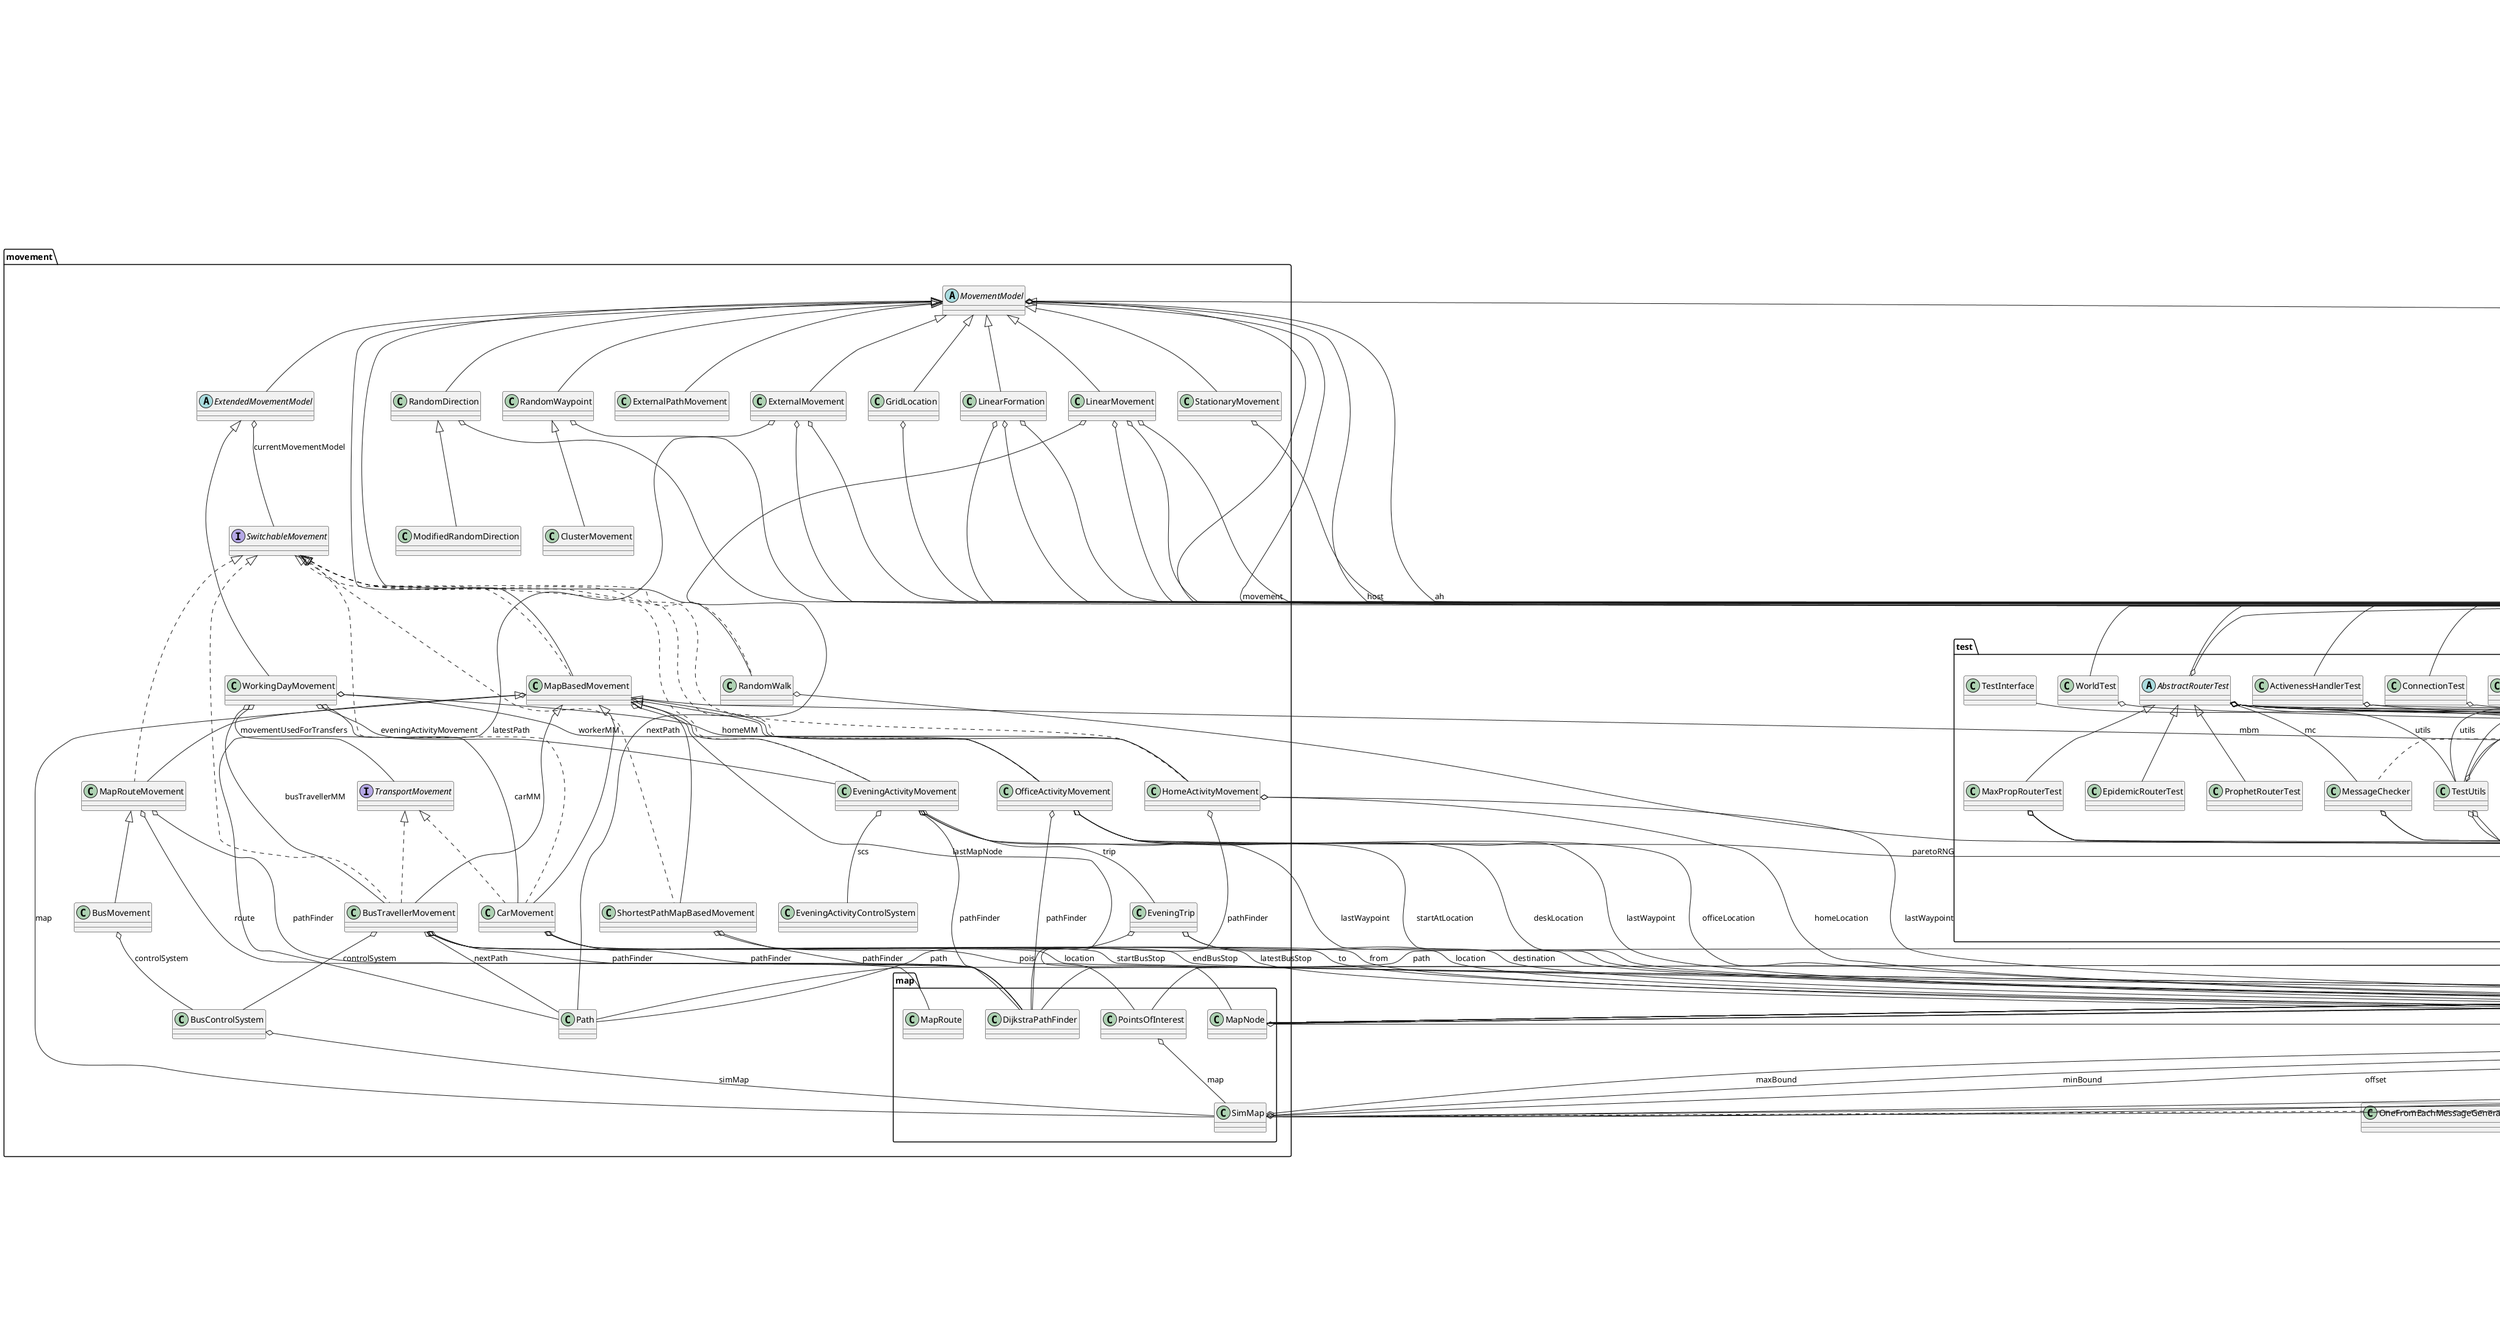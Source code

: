 @startuml

title __THE-ONE-MASTER's Class Diagram__\n

  namespace applications {
    class applications.PingApplication {
    }
  }
  

  namespace core {
    abstract class core.Application {
    }
  }
  

  namespace core {
    interface core.ApplicationListener {
    }
  }
  

  namespace core {
    class core.ArithmeticCondition {
    }
  }
  

  namespace core {
    class core.CBRConnection {
    }
  }
  

  namespace core {
    abstract class core.Connection {
    }
  }
  

  namespace core {
    interface core.ConnectionListener {
    }
  }
  

  namespace core {
    class core.Constants {
    }
  }
  

  namespace core {
    class core.Coord {
    }
  }
  

  namespace core {
    class core.DTN2Manager {
    }
  }
  

  namespace core {
    class core.DTNHost {
    }
  }
  

  namespace core {
    class core.DTNSim {
    }
  }
  

  namespace core {
    class core.Debug {
    }
  }
  

  namespace core {
    class core.Message {
    }
  }
  

  namespace core {
    interface core.MessageListener {
    }
  }
  

  namespace core {
    class core.ModuleCommunicationBus {
    }
  }
  

  namespace core {
    interface core.ModuleCommunicationListener {
    }
  }
  

  namespace core {
    interface core.MovementListener {
    }
  }
  

  namespace core {
    abstract class core.NetworkInterface {
    }
  }
  

  namespace core {
    class core.Settings {
    }
  }
  

  namespace core {
    class core.SettingsError {
    }
  }
  

  namespace core {
    class core.SimClock {
    }
  }
  

  namespace core {
    class core.SimError {
    }
  }
  

  namespace core {
    class core.SimScenario {
    }
  }
  

  namespace core {
    interface core.UpdateListener {
    }
  }
  

  namespace core {
    class core.VBRConnection {
    }
  }
  

  namespace core {
    class core.World {
    }
  }
  

  namespace gui {
    class gui.DTNSimGUI {
    }
  }
  

  namespace gui {
    class gui.EventLogControl {
    }
  }
  

  namespace gui {
    class gui.EventLogControlPanel {
    }
  }
  

  namespace gui {
    class gui.EventLogPanel {
    }
  }
  

  namespace gui {
    class gui.GUIControls {
    }
  }
  

  namespace gui {
    class gui.InfoPanel {
    }
  }
  

  namespace gui {
    class gui.MainWindow {
    }
  }
  

  namespace gui {
    class gui.NodeChooser {
    }
  }
  

  namespace gui {
    class gui.RoutingInfoWindow {
    }
  }
  

  namespace gui {
    class gui.SimMenuBar {
    }
  }
  

  namespace gui {
    namespace nodefilter {
      interface gui.nodefilter.NodeFilter {
      }
    }
  }
  

  namespace gui {
    namespace nodefilter {
      class gui.nodefilter.NodeMessageFilter {
      }
    }
  }
  

  namespace gui {
    namespace playfield {
      class gui.playfield.MapGraphic {
      }
    }
  }
  

  namespace gui {
    namespace playfield {
      class gui.playfield.MessageGraphic {
      }
    }
  }
  

  namespace gui {
    namespace playfield {
      class gui.playfield.NodeGraphic {
      }
    }
  }
  

  namespace gui {
    namespace playfield {
      class gui.playfield.PathGraphic {
      }
    }
  }
  

  namespace gui {
    namespace playfield {
      class gui.playfield.PlayField {
      }
    }
  }
  

  namespace gui {
    namespace playfield {
      abstract class gui.playfield.PlayFieldGraphic {
      }
    }
  }
  

  namespace gui {
    namespace playfield {
      class gui.playfield.ScaleReferenceGraphic {
      }
    }
  }
  

  namespace input {
    class input.BinaryEventsReader {
    }
  }
  

  namespace input {
    class input.ConnectionEvent {
    }
  }
  

  namespace input {
    class input.DTN2Events {
    }
  }
  

  namespace input {
    interface input.EventQueue {
    }
  }
  

  namespace input {
    class input.EventQueueHandler {
    }
  }
  

  namespace input {
    class input.ExternalEvent {
    }
  }
  

  namespace input {
    class input.ExternalEventsQueue {
    }
  }
  

  namespace input {
    interface input.ExternalEventsReader {
    }
  }
  

  namespace input {
    class input.ExternalMovementReader {
    }
  }
  

  namespace input {
    class input.ExternalPathMovementReader {
    }
  }
  

  namespace input {
    class input.MessageBurstGenerator {
    }
  }
  

  namespace input {
    class input.MessageCreateEvent {
    }
  }
  

  namespace input {
    class input.MessageDeleteEvent {
    }
  }
  

  namespace input {
    abstract class input.MessageEvent {
    }
  }
  

  namespace input {
    class input.MessageEventGenerator {
    }
  }
  

  namespace input {
    class input.MessageRelayEvent {
    }
  }
  

  namespace input {
    class input.OneFromEachMessageGenerator {
    }
  }
  

  namespace input {
    class input.OneToEachMessageGenerator {
    }
  }
  

  namespace input {
    class input.ScheduledUpdatesQueue {
    }
  }
  

  namespace input {
    class input.StandardEventsReader {
    }
  }
  

  namespace input {
    class input.WKTMapReader {
    }
  }
  

  namespace input {
    class input.WKTReader {
    }
  }
  

  namespace interfaces {
    class interfaces.ConnectivityGrid {
    }
  }
  

  namespace interfaces {
    abstract class interfaces.ConnectivityOptimizer {
    }
  }
  

  namespace interfaces {
    class interfaces.DistanceCapacityInterface {
    }
  }
  

  namespace interfaces {
    class interfaces.InterferenceLimitedInterface {
    }
  }
  

  namespace interfaces {
    class interfaces.SimpleBroadcastInterface {
    }
  }
  

  namespace movement {
    class movement.BusControlSystem {
    }
  }
  

  namespace movement {
    class movement.BusMovement {
    }
  }
  

  namespace movement {
    class movement.BusTravellerMovement {
    }
  }
  

  namespace movement {
    class movement.CarMovement {
    }
  }
  

  namespace movement {
    class movement.ClusterMovement {
    }
  }
  

  namespace movement {
    class movement.EveningActivityControlSystem {
    }
  }
  

  namespace movement {
    class movement.EveningActivityMovement {
    }
  }
  

  namespace movement {
    class movement.EveningTrip {
    }
  }
  

  namespace movement {
    abstract class movement.ExtendedMovementModel {
    }
  }
  

  namespace movement {
    class movement.ExternalMovement {
    }
  }
  

  namespace movement {
    class movement.ExternalPathMovement {
    }
  }
  

  namespace movement {
    class movement.GridLocation {
    }
  }
  

  namespace movement {
    class movement.HomeActivityMovement {
    }
  }
  

  namespace movement {
    class movement.LinearFormation {
    }
  }
  

  namespace movement {
    class movement.LinearMovement {
    }
  }
  

  namespace movement {
    class movement.MapBasedMovement {
    }
  }
  

  namespace movement {
    class movement.MapRouteMovement {
    }
  }
  

  namespace movement {
    class movement.ModifiedRandomDirection {
    }
  }
  

  namespace movement {
    abstract class movement.MovementModel {
    }
  }
  

  namespace movement {
    class movement.OfficeActivityMovement {
    }
  }
  

  namespace movement {
    class movement.Path {
    }
  }
  

  namespace movement {
    class movement.RandomDirection {
    }
  }
  

  namespace movement {
    class movement.RandomWalk {
    }
  }
  

  namespace movement {
    class movement.RandomWaypoint {
    }
  }
  

  namespace movement {
    class movement.ShortestPathMapBasedMovement {
    }
  }
  

  namespace movement {
    class movement.StationaryMovement {
    }
  }
  

  namespace movement {
    interface movement.SwitchableMovement {
    }
  }
  

  namespace movement {
    interface movement.TransportMovement {
    }
  }
  

  namespace movement {
    class movement.WorkingDayMovement {
    }
  }
  

  namespace movement {
    namespace map {
      class movement.map.DijkstraPathFinder {
      }
    }
  }
  

  namespace movement {
    namespace map {
      class movement.map.MapNode {
      }
    }
  }
  

  namespace movement {
    namespace map {
      class movement.map.MapRoute {
      }
    }
  }
  

  namespace movement {
    namespace map {
      class movement.map.PointsOfInterest {
      }
    }
  }
  

  namespace movement {
    namespace map {
      class movement.map.SimMap {
      }
    }
  }
  

  namespace report {
    class report.AdjacencyGraphvizReport {
    }
  }
  

  namespace report {
    class report.BufferOccupancyReport {
    }
  }
  

  namespace report {
    class report.ConnectivityDtnsim2Report {
    }
  }
  

  namespace report {
    class report.ConnectivityONEReport {
    }
  }
  

  namespace report {
    class report.ConnectivityReportConnector {
    }
  }
  

  namespace report {
    class report.ContactTimesReport {
    }
  }
  

  namespace report {
    class report.ContactsDuringAnICTReport {
    }
  }
  

  namespace report {
    class report.ContactsPerHourReport {
    }
  }
  

  namespace report {
    class report.CreatedMessagesReport {
    }
  }
  

  namespace report {
    class report.DTN2Reporter {
    }
  }
  

  namespace report {
    class report.DeliveredMessagesReport {
    }
  }
  

  namespace report {
    class report.DistanceDelayReport {
    }
  }
  

  namespace report {
    class report.EncountersVSUniqueEncountersReport {
    }
  }
  

  namespace report {
    class report.EnergyLevelReport {
    }
  }
  

  namespace report {
    class report.EventLogReport {
    }
  }
  

  namespace report {
    class report.InterContactTimesReport {
    }
  }
  

  namespace report {
    class report.JumpSizeDistributionReport {
    }
  }
  

  namespace report {
    class report.LocationSnapshotReport {
    }
  }
  

  namespace report {
    class report.MessageAvailabilityReport {
    }
  }
  

  namespace report {
    class report.MessageCopyCountReport {
    }
  }
  

  namespace report {
    class report.MessageDelayReport {
    }
  }
  

  namespace report {
    class report.MessageDeliveryReport {
    }
  }
  

  namespace report {
    class report.MessageGraphvizReport {
    }
  }
  

  namespace report {
    class report.MessageLocationReport {
    }
  }
  

  namespace report {
    class report.MessageReport {
    }
  }
  

  namespace report {
    class report.MessageStatsReport {
    }
  }
  

  namespace report {
    class report.MovementListenerTestReport {
    }
  }
  

  namespace report {
    class report.MovementNs2Report {
    }
  }
  

  namespace report {
    class report.NodeDensityReport {
    }
  }
  

  namespace report {
    class report.PingAppReporter {
    }
  }
  

  namespace report {
    class report.RadiusOfGyrationReport {
    }
  }
  

  namespace report {
    abstract class report.Report {
    }
  }
  

  namespace report {
    abstract class report.SamplingReport {
    }
  }
  

  namespace report {
    abstract class report.SnapshotReport {
    }
  }
  

  namespace report {
    class report.TotalContactTimeReport {
    }
  }
  

  namespace report {
    class report.TotalEncountersReport {
    }
  }
  

  namespace report {
    class report.UniqueEncountersReport {
    }
  }
  

  namespace routing {
    abstract class routing.ActiveRouter {
    }
  }
  

  namespace routing {
    class routing.DirectDeliveryRouter {
    }
  }
  

  namespace routing {
    class routing.EpidemicOracleRouter {
    }
  }
  

  namespace routing {
    class routing.EpidemicRouter {
    }
  }
  

  namespace routing {
    class routing.FirstContactRouter {
    }
  }
  

  namespace routing {
    class routing.LifeRouter {
    }
  }
  

  namespace routing {
    class routing.MaxPropRouter {
    }
  }
  

  namespace routing {
    class routing.MaxPropRouterWithEstimation {
    }
  }
  

  namespace routing {
    abstract class routing.MessageRouter {
    }
  }
  

  namespace routing {
    class routing.PassiveRouter {
    }
  }
  

  namespace routing {
    class routing.ProphetRouter {
    }
  }
  

  namespace routing {
    class routing.ProphetRouterWithEstimation {
    }
  }
  

  namespace routing {
    class routing.ProphetV2Router {
    }
  }
  

  namespace routing {
    class routing.SprayAndWaitRouter {
    }
  }
  

  namespace routing {
    class routing.WaveRouter {
    }
  }
  

  namespace routing {
    namespace maxprop {
      class routing.maxprop.MaxPropDijkstra {
      }
    }
  }
  

  namespace routing {
    namespace maxprop {
      class routing.maxprop.MeetingProbabilitySet {
      }
    }
  }
  

  namespace routing {
    namespace schedule {
      class routing.schedule.ScheduleDijkstra {
      }
    }
  }
  

  namespace routing {
    namespace schedule {
      class routing.schedule.ScheduleEntry {
      }
    }
  }
  

  namespace routing {
    namespace schedule {
      class routing.schedule.ScheduleOracle {
      }
    }
  }
  

  namespace routing {
    namespace util {
      class routing.util.EnergyModel {
      }
    }
  }
  

  namespace routing {
    namespace util {
      class routing.util.MessageTransferAcceptPolicy {
      }
    }
  }
  

  namespace routing {
    namespace util {
      class routing.util.RoutingInfo {
      }
    }
  }
  

  namespace test {
    abstract class test.AbstractRouterTest {
    }
  }
  

  namespace test {
    class test.ActivenessHandlerTest {
    }
  }
  

  namespace test {
    class test.AdjacencyGraphvizReportTest {
    }
  }
  

  namespace test {
    class test.AllTests {
    }
  }
  

  namespace test {
    class test.ConnectionTest {
    }
  }
  

  namespace test {
    class test.ContactTimesReportTest {
    }
  }
  

  namespace test {
    class test.CoordTest {
    }
  }
  

  namespace test {
    class test.DTNHostTest {
    }
  }
  

  namespace test {
    class test.DijkstraPathFinderTest {
    }
  }
  

  namespace test {
    class test.DistanceDelayReportTest {
    }
  }
  

  namespace test {
    class test.EpidemicRouterTest {
    }
  }
  

  namespace test {
    class test.ExternalEventsQueueTest {
    }
  }
  

  namespace test {
    class test.ExternalMovementReaderTest {
    }
  }
  

  namespace test {
    class test.ExternalMovementTest {
    }
  }
  

  namespace test {
    class test.MapBasedMovementTest {
    }
  }
  

  namespace test {
    class test.MapNodeTest {
    }
  }
  

  namespace test {
    class test.MaxPropDijkstraTest {
    }
  }
  

  namespace test {
    class test.MaxPropRouterTest {
    }
  }
  

  namespace test {
    class test.MessageChecker {
    }
  }
  

  namespace test {
    class test.MessageGraphvizReportTest {
    }
  }
  

  namespace test {
    class test.MessageTest {
    }
  }
  

  namespace test {
    class test.ModuleCommunicationBusTest {
    }
  }
  

  namespace test {
    class test.MovementListenerTest {
    }
  }
  

  namespace test {
    class test.PointsOfInterestTest {
    }
  }
  

  namespace test {
    class test.ProphetRouterTest {
    }
  }
  

  namespace test {
    class test.ScheduleDijkstraTest {
    }
  }
  

  namespace test {
    class test.ScheduledUpdatesQueueTest {
    }
  }
  

  namespace test {
    class test.SettingsTest {
    }
  }
  

  namespace test {
    class test.StationaryMovement {
    }
  }
  

  namespace test {
    class test.TestDTNHost {
    }
  }
  

  namespace test {
    class test.TestInterface {
    }
  }
  

  namespace test {
    class test.TestSettings {
    }
  }
  

  namespace test {
    class test.TestUtils {
    }
  }
  

  namespace test {
    class test.TotalContactTimeReportTest {
    }
  }
  

  namespace test {
    class test.WKTPointReaderTest {
    }
  }
  

  namespace test {
    class test.WKTReaderTest {
    }
  }
  

  namespace test {
    class test.WorldTest {
    }
  }
  

  namespace ui {
    class ui.DTNSimTextUI {
    }
  }
  

  namespace ui {
    abstract class ui.DTNSimUI {
    }
  }
  

  namespace util {
    class util.ActivenessHandler {
    }
  }
  

  namespace util {
    class util.ParetoRNG {
    }
  }
  

  namespace util {
    class util.Range {
    }
  }
  

  namespace util {
    class util.Tuple {
    }
  }
  

  applications.PingApplication -up-|> core.Application
  core.CBRConnection -up-|> core.Connection
  core.Connection o-- core.NetworkInterface : fromInterface
  core.Connection o-- core.DTNHost : fromNode
  core.Connection o-- core.DTNHost : msgFromNode
  core.Connection o-- core.Message : msgOnFly
  core.Connection o-- core.NetworkInterface : toInterface
  core.Connection o-- core.DTNHost : toNode
  core.Coord .up.|> java.lang.Cloneable
  core.Coord .up.|> java.lang.Comparable
  core.DTNHost .up.|> java.lang.Comparable
  core.DTNHost o-- core.ModuleCommunicationBus : comBus
  core.DTNHost o-- core.Coord : destination
  core.DTNHost o-- core.Coord : location
  core.DTNHost o-- movement.MovementModel : movement
  core.DTNHost o-- movement.Path : path
  core.DTNHost o-- routing.MessageRouter : router
  core.Message .up.|> java.lang.Comparable
  core.Message o-- core.DTNHost : from
  core.Message o-- core.Message : requestMsg
  core.Message o-- core.DTNHost : to
  core.NetworkInterface .up.|> core.ModuleCommunicationListener
  core.NetworkInterface o-- core.DTNHost : host
  core.NetworkInterface o-- interfaces.ConnectivityOptimizer : optimizer
  core.NetworkInterface o-- util.ActivenessHandler : ah
  core.SettingsError -up-|> core.SimError
  core.SimScenario .up.|> java.io.Serializable
  core.SimScenario o-- input.EventQueueHandler : eqHandler
  core.SimScenario o-- movement.map.SimMap : simMap
  core.SimScenario o-- core.World : world
  core.VBRConnection -up-|> core.Connection
  core.World o-- input.EventQueue : nextEventQueue
  core.World o-- input.ScheduledUpdatesQueue : scheduledUpdates
  core.World o-- core.SimClock : simClock
  gui.DTNSimGUI -up-|> ui.DTNSimUI
  gui.DTNSimGUI o-- gui.EventLogPanel : eventLogPanel
  gui.DTNSimGUI o-- gui.playfield.PlayField : field
  gui.DTNSimGUI o-- gui.GUIControls : guiControls
  gui.DTNSimGUI o-- gui.InfoPanel : infoPanel
  gui.DTNSimGUI o-- gui.MainWindow : main
  gui.EventLogControlPanel .up.|> java.awt.event.ActionListener
  gui.EventLogControlPanel -up-|> javax.swing.JPanel
  gui.EventLogPanel .up.|> core.ConnectionListener
  gui.EventLogPanel .up.|> core.MessageListener
  gui.EventLogPanel .up.|> java.awt.event.ActionListener
  gui.EventLogPanel -up-|> javax.swing.JPanel
  gui.EventLogPanel o-- gui.EventLogControl : conDownCheck
  gui.EventLogPanel o-- gui.EventLogControl : conUpCheck
  gui.EventLogPanel o-- gui.EventLogControlPanel : controls
  gui.EventLogPanel o-- gui.DTNSimGUI : gui
  gui.EventLogPanel o-- gui.EventLogControl : msgAbortCheck
  gui.EventLogPanel o-- gui.EventLogControl : msgCreateCheck
  gui.EventLogPanel o-- gui.EventLogControl : msgDeliveredCheck
  gui.EventLogPanel o-- gui.EventLogControl : msgDropCheck
  gui.EventLogPanel o-- gui.EventLogControl : msgRelayCheck
  gui.EventLogPanel o-- gui.EventLogControl : msgRemoveCheck
  gui.EventLogPanel o-- gui.EventLogControl : msgTransferStartCheck
  gui.GUIControls .up.|> java.awt.event.ActionListener
  gui.GUIControls .up.|> javax.swing.event.ChangeListener
  gui.GUIControls -up-|> javax.swing.JPanel
  gui.GUIControls o-- gui.DTNSimGUI : gui
  gui.GUIControls o-- gui.playfield.PlayField : pf
  gui.InfoPanel .up.|> java.awt.event.ActionListener
  gui.InfoPanel -up-|> javax.swing.JPanel
  gui.InfoPanel o-- gui.DTNSimGUI : gui
  gui.InfoPanel o-- core.DTNHost : selectedHost
  gui.InfoPanel o-- core.Message : selectedMessage
  gui.MainWindow -up-|> javax.swing.JFrame
  gui.NodeChooser .up.|> java.awt.event.ActionListener
  gui.NodeChooser -up-|> javax.swing.JPanel
  gui.NodeChooser o-- gui.DTNSimGUI : gui
  gui.RoutingInfoWindow .up.|> java.awt.event.ActionListener
  gui.RoutingInfoWindow -up-|> javax.swing.JFrame
  gui.RoutingInfoWindow o-- core.DTNHost : host
  gui.SimMenuBar .up.|> java.awt.event.ActionListener
  gui.SimMenuBar -up-|> javax.swing.JMenuBar
  gui.SimMenuBar o-- gui.NodeChooser : chooser
  gui.SimMenuBar o-- gui.playfield.PlayField : field
  gui.nodefilter.NodeMessageFilter .up.|> gui.nodefilter.NodeFilter
  gui.playfield.MapGraphic -up-|> gui.playfield.PlayFieldGraphic
  gui.playfield.MapGraphic o-- movement.map.SimMap : simMap
  gui.playfield.MessageGraphic -up-|> gui.playfield.PlayFieldGraphic
  gui.playfield.MessageGraphic o-- core.DTNHost : from
  gui.playfield.MessageGraphic o-- core.DTNHost : to
  gui.playfield.NodeGraphic -up-|> gui.playfield.PlayFieldGraphic
  gui.playfield.NodeGraphic o-- core.DTNHost : node
  gui.playfield.PathGraphic -up-|> gui.playfield.PlayFieldGraphic
  gui.playfield.PlayField -up-|> javax.swing.JPanel
  gui.playfield.PlayField o-- gui.DTNSimGUI : gui
  gui.playfield.PlayField o-- gui.playfield.MapGraphic : mapGraphic
  gui.playfield.PlayField o-- gui.playfield.ScaleReferenceGraphic : refGraphic
  gui.playfield.PlayField o-- core.World : w
  gui.playfield.ScaleReferenceGraphic -up-|> gui.playfield.PlayFieldGraphic
  input.BinaryEventsReader .up.|> input.ExternalEventsReader
  input.ConnectionEvent -up-|> input.ExternalEvent
  input.DTN2Events .up.|> input.EventQueue
  input.ExternalEvent .up.|> java.io.Serializable
  input.ExternalEvent .up.|> java.lang.Comparable
  input.ExternalEventsQueue .up.|> input.EventQueue
  input.ExternalEventsQueue o-- input.ExternalEventsReader : reader
  input.MessageBurstGenerator -up-|> input.MessageEventGenerator
  input.MessageCreateEvent -up-|> input.MessageEvent
  input.MessageDeleteEvent -up-|> input.MessageEvent
  input.MessageEvent -up-|> input.ExternalEvent
  input.MessageEventGenerator .up.|> input.EventQueue
  input.MessageRelayEvent -up-|> input.MessageEvent
  input.OneFromEachMessageGenerator -up-|> input.MessageEventGenerator
  input.OneToEachMessageGenerator -up-|> input.MessageEventGenerator
  input.ScheduledUpdatesQueue .up.|> input.EventQueue
  input.ScheduledUpdatesQueue o-- input.ExternalEvent : nextEvent
  input.StandardEventsReader .up.|> input.ExternalEventsReader
  input.WKTMapReader -up-|> input.WKTReader
  interfaces.ConnectivityGrid -up-|> interfaces.ConnectivityOptimizer
  interfaces.DistanceCapacityInterface -up-|> core.NetworkInterface
  interfaces.InterferenceLimitedInterface -up-|> core.NetworkInterface
  interfaces.SimpleBroadcastInterface -up-|> core.NetworkInterface
  movement.BusControlSystem o-- movement.map.SimMap : simMap
  movement.BusMovement -up-|> movement.MapRouteMovement
  movement.BusMovement o-- movement.BusControlSystem : controlSystem
  movement.BusTravellerMovement .up.|> movement.SwitchableMovement
  movement.BusTravellerMovement .up.|> movement.TransportMovement
  movement.BusTravellerMovement -up-|> movement.MapBasedMovement
  movement.BusTravellerMovement o-- movement.BusTravellerMovement.ContinueBusTripDecider : cbtd
  movement.BusTravellerMovement o-- movement.BusControlSystem : controlSystem
  movement.BusTravellerMovement o-- core.Coord : endBusStop
  movement.BusTravellerMovement o-- core.Coord : latestBusStop
  movement.BusTravellerMovement o-- core.Coord : location
  movement.BusTravellerMovement o-- movement.Path : nextPath
  movement.BusTravellerMovement o-- movement.map.DijkstraPathFinder : pathFinder
  movement.BusTravellerMovement o-- core.Coord : startBusStop
  movement.CarMovement .up.|> movement.SwitchableMovement
  movement.CarMovement .up.|> movement.TransportMovement
  movement.CarMovement -up-|> movement.MapBasedMovement
  movement.CarMovement o-- core.Coord : from
  movement.CarMovement o-- movement.map.DijkstraPathFinder : pathFinder
  movement.CarMovement o-- core.Coord : to
  movement.ClusterMovement -up-|> movement.RandomWaypoint
  movement.EveningActivityMovement .up.|> movement.SwitchableMovement
  movement.EveningActivityMovement -up-|> movement.MapBasedMovement
  movement.EveningActivityMovement o-- core.Coord : lastWaypoint
  movement.EveningActivityMovement o-- movement.map.DijkstraPathFinder : pathFinder
  movement.EveningActivityMovement o-- movement.EveningActivityControlSystem : scs
  movement.EveningActivityMovement o-- core.Coord : startAtLocation
  movement.EveningActivityMovement o-- movement.EveningTrip : trip
  movement.EveningTrip o-- core.Coord : destination
  movement.EveningTrip o-- core.Coord : location
  movement.EveningTrip o-- movement.Path : path
  movement.ExtendedMovementModel -up-|> movement.MovementModel
  movement.ExtendedMovementModel o-- movement.SwitchableMovement : currentMovementModel
  movement.ExternalMovement -up-|> movement.MovementModel
  movement.ExternalMovement o-- core.Coord : intialLocation
  movement.ExternalMovement o-- core.Coord : latestLocation
  movement.ExternalMovement o-- movement.Path : latestPath
  movement.ExternalPathMovement -up-|> movement.MovementModel
  movement.GridLocation -up-|> movement.MovementModel
  movement.GridLocation o-- core.Coord : loc
  movement.HomeActivityMovement .up.|> movement.SwitchableMovement
  movement.HomeActivityMovement -up-|> movement.MapBasedMovement
  movement.HomeActivityMovement o-- core.Coord : homeLocation
  movement.HomeActivityMovement o-- core.Coord : lastWaypoint
  movement.HomeActivityMovement o-- movement.map.DijkstraPathFinder : pathFinder
  movement.LinearFormation -up-|> movement.MovementModel
  movement.LinearFormation o-- core.Coord : endLoc
  movement.LinearFormation o-- core.Coord : loc
  movement.LinearFormation o-- core.Coord : startLoc
  movement.LinearMovement -up-|> movement.MovementModel
  movement.LinearMovement o-- core.Coord : endLoc
  movement.LinearMovement o-- core.Coord : initLoc
  movement.LinearMovement o-- movement.Path : nextPath
  movement.LinearMovement o-- core.Coord : startLoc
  movement.MapBasedMovement .up.|> movement.SwitchableMovement
  movement.MapBasedMovement -up-|> movement.MovementModel
  movement.MapBasedMovement o-- movement.map.MapNode : lastMapNode
  movement.MapBasedMovement o-- movement.map.SimMap : map
  movement.MapRouteMovement .up.|> movement.SwitchableMovement
  movement.MapRouteMovement -up-|> movement.MapBasedMovement
  movement.MapRouteMovement o-- movement.map.DijkstraPathFinder : pathFinder
  movement.MapRouteMovement o-- movement.map.MapRoute : route
  movement.ModifiedRandomDirection -up-|> movement.RandomDirection
  movement.MovementModel o-- core.ModuleCommunicationBus : comBus
  movement.MovementModel o-- core.DTNHost : host
  movement.MovementModel o-- util.ActivenessHandler : ah
  movement.OfficeActivityMovement .up.|> movement.SwitchableMovement
  movement.OfficeActivityMovement -up-|> movement.MapBasedMovement
  movement.OfficeActivityMovement o-- core.Coord : deskLocation
  movement.OfficeActivityMovement o-- core.Coord : lastWaypoint
  movement.OfficeActivityMovement o-- core.Coord : officeLocation
  movement.OfficeActivityMovement o-- util.ParetoRNG : paretoRNG
  movement.OfficeActivityMovement o-- movement.map.DijkstraPathFinder : pathFinder
  movement.RandomDirection -up-|> movement.MovementModel
  movement.RandomDirection o-- core.Coord : lastWaypoint
  movement.RandomWalk .up.|> movement.SwitchableMovement
  movement.RandomWalk -up-|> movement.MovementModel
  movement.RandomWalk o-- core.Coord : lastWaypoint
  movement.RandomWaypoint -up-|> movement.MovementModel
  movement.RandomWaypoint o-- core.Coord : lastWaypoint
  movement.ShortestPathMapBasedMovement .up.|> movement.SwitchableMovement
  movement.ShortestPathMapBasedMovement -up-|> movement.MapBasedMovement
  movement.ShortestPathMapBasedMovement o-- movement.map.DijkstraPathFinder : pathFinder
  movement.ShortestPathMapBasedMovement o-- movement.map.PointsOfInterest : pois
  movement.StationaryMovement -up-|> movement.MovementModel
  movement.StationaryMovement o-- core.Coord : loc
  movement.WorkingDayMovement -up-|> movement.ExtendedMovementModel
  movement.WorkingDayMovement o-- movement.BusTravellerMovement : busTravellerMM
  movement.WorkingDayMovement o-- movement.CarMovement : carMM
  movement.WorkingDayMovement o-- movement.EveningActivityMovement : eveningActivityMovement
  movement.WorkingDayMovement o-- movement.HomeActivityMovement : homeMM
  movement.WorkingDayMovement o-- movement.TransportMovement : movementUsedForTransfers
  movement.WorkingDayMovement o-- movement.OfficeActivityMovement : workerMM
  movement.map.DijkstraPathFinder o-- movement.map.DijkstraPathFinder.DistanceMap : distances
  movement.map.MapNode .up.|> java.lang.Comparable
  movement.map.MapNode o-- core.Coord : location
  movement.map.PointsOfInterest o-- movement.map.SimMap : map
  movement.map.SimMap .up.|> java.io.Serializable
  movement.map.SimMap o-- core.Coord : maxBound
  movement.map.SimMap o-- core.Coord : minBound
  movement.map.SimMap o-- core.Coord : offset
  report.AdjacencyGraphvizReport .up.|> core.ConnectionListener
  report.AdjacencyGraphvizReport -up-|> report.Report
  report.BufferOccupancyReport .up.|> core.UpdateListener
  report.BufferOccupancyReport -up-|> report.Report
  report.ConnectivityDtnsim2Report .up.|> core.ConnectionListener
  report.ConnectivityDtnsim2Report -up-|> report.Report
  report.ConnectivityONEReport .up.|> core.ConnectionListener
  report.ConnectivityONEReport -up-|> report.Report
  report.ConnectivityReportConnector .up.|> core.ConnectionListener
  report.ConnectivityReportConnector -up-|> report.Report
  report.ContactTimesReport .up.|> core.ConnectionListener
  report.ContactTimesReport -up-|> report.Report
  report.ContactsDuringAnICTReport .up.|> core.ConnectionListener
  report.ContactsDuringAnICTReport .up.|> core.UpdateListener
  report.ContactsDuringAnICTReport -up-|> report.Report
  report.ContactsPerHourReport .up.|> core.ConnectionListener
  report.ContactsPerHourReport -up-|> report.Report
  report.CreatedMessagesReport .up.|> core.MessageListener
  report.CreatedMessagesReport -up-|> report.Report
  report.DTN2Reporter .up.|> core.MessageListener
  report.DTN2Reporter -up-|> report.Report
  report.DeliveredMessagesReport .up.|> core.MessageListener
  report.DeliveredMessagesReport -up-|> report.Report
  report.DistanceDelayReport .up.|> core.MessageListener
  report.DistanceDelayReport -up-|> report.Report
  report.EncountersVSUniqueEncountersReport .up.|> core.ConnectionListener
  report.EncountersVSUniqueEncountersReport .up.|> core.UpdateListener
  report.EncountersVSUniqueEncountersReport -up-|> report.Report
  report.EncountersVSUniqueEncountersReport o-- report.TotalEncountersReport : totalEncountersReport
  report.EncountersVSUniqueEncountersReport o-- report.UniqueEncountersReport : uniqueEncountersReport
  report.EnergyLevelReport .up.|> core.UpdateListener
  report.EnergyLevelReport -up-|> report.SnapshotReport
  report.EventLogReport .up.|> core.ConnectionListener
  report.EventLogReport .up.|> core.MessageListener
  report.EventLogReport -up-|> report.Report
  report.InterContactTimesReport -up-|> report.ContactTimesReport
  report.JumpSizeDistributionReport -up-|> report.SamplingReport
  report.LocationSnapshotReport -up-|> report.SnapshotReport
  report.MessageAvailabilityReport -up-|> report.MessageLocationReport
  report.MessageCopyCountReport -up-|> report.MessageLocationReport
  report.MessageDelayReport .up.|> core.MessageListener
  report.MessageDelayReport -up-|> report.Report
  report.MessageDeliveryReport .up.|> core.MessageListener
  report.MessageDeliveryReport -up-|> report.Report
  report.MessageGraphvizReport .up.|> core.MessageListener
  report.MessageGraphvizReport -up-|> report.Report
  report.MessageLocationReport .up.|> core.UpdateListener
  report.MessageLocationReport -up-|> report.Report
  report.MessageReport .up.|> core.MessageListener
  report.MessageReport -up-|> report.Report
  report.MessageStatsReport .up.|> core.MessageListener
  report.MessageStatsReport -up-|> report.Report
  report.MovementListenerTestReport .up.|> core.MovementListener
  report.MovementListenerTestReport -up-|> report.Report
  report.MovementNs2Report .up.|> core.MovementListener
  report.MovementNs2Report -up-|> report.Report
  report.NodeDensityReport -up-|> report.SamplingReport
  report.PingAppReporter .up.|> core.ApplicationListener
  report.PingAppReporter -up-|> report.Report
  report.RadiusOfGyrationReport -up-|> report.SamplingReport
  report.SamplingReport .up.|> core.UpdateListener
  report.SamplingReport -up-|> report.Report
  report.SnapshotReport .up.|> core.UpdateListener
  report.SnapshotReport -up-|> report.Report
  report.TotalContactTimeReport .up.|> core.UpdateListener
  report.TotalContactTimeReport -up-|> report.ContactTimesReport
  report.TotalEncountersReport .up.|> core.ConnectionListener
  report.TotalEncountersReport .up.|> core.UpdateListener
  report.TotalEncountersReport -up-|> report.Report
  report.UniqueEncountersReport .up.|> core.ConnectionListener
  report.UniqueEncountersReport .up.|> core.UpdateListener
  report.UniqueEncountersReport -up-|> report.Report
  routing.ActiveRouter -up-|> routing.MessageRouter
  routing.ActiveRouter o-- routing.util.EnergyModel : energy
  routing.ActiveRouter o-- routing.util.MessageTransferAcceptPolicy : policy
  routing.DirectDeliveryRouter -up-|> routing.ActiveRouter
  routing.EpidemicOracleRouter -up-|> routing.ActiveRouter
  routing.EpidemicRouter -up-|> routing.ActiveRouter
  routing.FirstContactRouter -up-|> routing.ActiveRouter
  routing.LifeRouter -up-|> routing.ActiveRouter
  routing.MaxPropRouter -up-|> routing.ActiveRouter
  routing.MaxPropRouter o-- routing.maxprop.MaxPropDijkstra : dijkstra
  routing.MaxPropRouter o-- core.DTNHost : lastCostFrom
  routing.MaxPropRouter o-- routing.maxprop.MeetingProbabilitySet : probs
  routing.MaxPropRouterWithEstimation -up-|> routing.ActiveRouter
  routing.MaxPropRouterWithEstimation o-- routing.maxprop.MaxPropDijkstra : dijkstra
  routing.MaxPropRouterWithEstimation o-- core.DTNHost : lastCostFrom
  routing.MaxPropRouterWithEstimation o-- routing.maxprop.MeetingProbabilitySet : probs
  routing.MessageRouter o-- core.DTNHost : host
  routing.PassiveRouter -up-|> routing.MessageRouter
  routing.ProphetRouter -up-|> routing.ActiveRouter
  routing.ProphetRouterWithEstimation -up-|> routing.ActiveRouter
  routing.ProphetV2Router -up-|> routing.ActiveRouter
  routing.SprayAndWaitRouter -up-|> routing.ActiveRouter
  routing.WaveRouter -up-|> routing.ActiveRouter
  routing.maxprop.MaxPropDijkstra o-- routing.maxprop.MaxPropDijkstra.DistanceMap : distancesFromStart
  routing.schedule.ScheduleDijkstra o-- routing.schedule.ScheduleOracle : oracle
  routing.schedule.ScheduleDijkstra o-- routing.schedule.ScheduleDijkstra.TimeMap : times
  routing.schedule.ScheduleEntry .up.|> java.io.Serializable
  routing.schedule.ScheduleOracle .up.|> java.io.Serializable
  routing.util.EnergyModel .up.|> core.ModuleCommunicationListener
  routing.util.EnergyModel o-- core.ModuleCommunicationBus : comBus
  routing.util.MessageTransferAcceptPolicy o-- core.ArithmeticCondition : hopCountReceivePolicy
  routing.util.MessageTransferAcceptPolicy o-- core.ArithmeticCondition : hopCountSendPolicy
  test.AbstractRouterTest -up-|> junit.framework.TestCase
  test.AbstractRouterTest o-- core.Coord : c0
  test.AbstractRouterTest o-- core.SimClock : clock
  test.AbstractRouterTest o-- core.Coord : farAway
  test.AbstractRouterTest o-- core.DTNHost : h0
  test.AbstractRouterTest o-- core.DTNHost : h1
  test.AbstractRouterTest o-- core.DTNHost : h2
  test.AbstractRouterTest o-- core.DTNHost : h3
  test.AbstractRouterTest o-- core.DTNHost : h4
  test.AbstractRouterTest o-- core.DTNHost : h5
  test.AbstractRouterTest o-- core.DTNHost : h6
  test.AbstractRouterTest o-- test.MessageChecker : mc
  test.AbstractRouterTest o-- routing.MessageRouter : routerProto
  test.AbstractRouterTest o-- test.TestUtils : utils
  test.ActivenessHandlerTest -up-|> junit.framework.TestCase
  test.ActivenessHandlerTest o-- util.ActivenessHandler : ah
  test.ActivenessHandlerTest o-- core.SimClock : clock
  test.AdjacencyGraphvizReportTest -up-|> junit.framework.TestCase
  test.AdjacencyGraphvizReportTest o-- report.AdjacencyGraphvizReport : r
  test.AdjacencyGraphvizReportTest o-- test.TestUtils : utils
  test.ConnectionTest -up-|> junit.framework.TestCase
  test.ConnectionTest o-- core.SimClock : clock
  test.ContactTimesReportTest -up-|> junit.framework.TestCase
  test.ContactTimesReportTest o-- core.SimClock : clock
  test.CoordTest -up-|> junit.framework.TestCase
  test.DTNHostTest -up-|> junit.framework.TestCase
  test.DijkstraPathFinderTest -up-|> junit.framework.TestCase
  test.DijkstraPathFinderTest o-- movement.map.MapNode : n1
  test.DijkstraPathFinderTest o-- movement.map.MapNode : n2
  test.DijkstraPathFinderTest o-- movement.map.MapNode : n3
  test.DijkstraPathFinderTest o-- movement.map.MapNode : n4
  test.DijkstraPathFinderTest o-- movement.map.MapNode : n5
  test.DijkstraPathFinderTest o-- movement.map.MapNode : n6
  test.DijkstraPathFinderTest o-- movement.map.MapNode : n7
  test.DijkstraPathFinderTest o-- movement.map.MapNode : n8
  test.DijkstraPathFinderTest o-- movement.map.DijkstraPathFinder : r
  test.DistanceDelayReportTest -up-|> junit.framework.TestCase
  test.DistanceDelayReportTest o-- core.SimClock : clock
  test.DistanceDelayReportTest o-- report.DistanceDelayReport : r
  test.DistanceDelayReportTest o-- test.TestUtils : utils
  test.EpidemicRouterTest -up-|> test.AbstractRouterTest
  test.ExternalEventsQueueTest -up-|> junit.framework.TestCase
  test.ExternalEventsQueueTest o-- input.ExternalEventsQueue : eeq
  test.ExternalMovementReaderTest -up-|> junit.framework.TestCase
  test.ExternalMovementReaderTest o-- input.ExternalMovementReader : r
  test.ExternalMovementTest -up-|> junit.framework.TestCase
  test.ExternalMovementTest o-- core.Coord : c0
  test.ExternalMovementTest o-- core.SimClock : clock
  test.ExternalMovementTest o-- core.DTNHost : h1
  test.ExternalMovementTest o-- core.DTNHost : h2
  test.ExternalMovementTest o-- core.DTNHost : h3
  test.MapBasedMovementTest -up-|> junit.framework.TestCase
  test.MapBasedMovementTest o-- core.Coord : c1
  test.MapBasedMovementTest o-- core.Coord : c2
  test.MapBasedMovementTest o-- core.Coord : c6
  test.MapBasedMovementTest o-- movement.map.SimMap : map
  test.MapBasedMovementTest o-- movement.MapBasedMovement : mbm
  test.MapBasedMovementTest o-- movement.map.MapNode : n1
  test.MapBasedMovementTest o-- movement.map.MapNode : n2
  test.MapBasedMovementTest o-- movement.map.MapNode : n6
  test.MapBasedMovementTest o-- test.TestSettings : s
  test.MapNodeTest -up-|> junit.framework.TestCase
  test.MapNodeTest o-- core.Coord : c1
  test.MapNodeTest o-- core.Coord : c2
  test.MapNodeTest o-- core.Coord : c3
  test.MapNodeTest o-- core.Coord : c4
  test.MapNodeTest o-- movement.map.SimMap : map
  test.MapNodeTest o-- movement.map.MapNode : n1
  test.MapNodeTest o-- movement.map.MapNode : n2
  test.MapNodeTest o-- movement.map.MapNode : n3
  test.MapNodeTest o-- movement.map.MapNode : n4
  test.MaxPropDijkstraTest -up-|> junit.framework.TestCase
  test.MaxPropDijkstraTest o-- routing.maxprop.MaxPropDijkstra : mpd
  test.MaxPropRouterTest -up-|> test.AbstractRouterTest
  test.MaxPropRouterTest o-- routing.MaxPropRouter : r1
  test.MaxPropRouterTest o-- routing.MaxPropRouter : r2
  test.MaxPropRouterTest o-- routing.MaxPropRouter : r3
  test.MaxPropRouterTest o-- routing.MaxPropRouter : r4
  test.MessageChecker .up.|> core.MessageListener
  test.MessageChecker o-- core.DTNHost : lastFrom
  test.MessageChecker o-- core.Message : lastMsg
  test.MessageChecker o-- core.DTNHost : lastTo
  test.MessageGraphvizReportTest -up-|> junit.framework.TestCase
  test.MessageGraphvizReportTest o-- report.MessageGraphvizReport : r
  test.MessageGraphvizReportTest o-- test.TestUtils : utils
  test.MessageTest -up-|> junit.framework.TestCase
  test.MessageTest o-- core.DTNHost : from
  test.MessageTest o-- core.Message : msg
  test.MessageTest o-- core.SimClock : sc
  test.MessageTest o-- core.DTNHost : to
  test.ModuleCommunicationBusTest -up-|> junit.framework.TestCase
  test.ModuleCommunicationBusTest o-- core.ModuleCommunicationBus : b
  test.ModuleCommunicationBusTest o-- core.ModuleCommunicationListener : mcl
  test.PointsOfInterestTest -up-|> junit.framework.TestCase
  test.PointsOfInterestTest o-- movement.map.PointsOfInterest : pois
  test.ProphetRouterTest -up-|> test.AbstractRouterTest
  test.ScheduleDijkstraTest -up-|> junit.framework.TestCase
  test.ScheduleDijkstraTest o-- routing.schedule.ScheduleDijkstra : d
  test.ScheduleDijkstraTest o-- routing.schedule.ScheduleOracle : oracle
  test.ScheduledUpdatesQueueTest -up-|> junit.framework.TestCase
  test.ScheduledUpdatesQueueTest o-- core.SimClock : sc
  test.ScheduledUpdatesQueueTest o-- input.ScheduledUpdatesQueue : suq
  test.SettingsTest -up-|> junit.framework.TestCase
  test.SettingsTest o-- core.Settings : s
  test.StationaryMovement -up-|> movement.MovementModel
  test.StationaryMovement o-- core.Coord : loc
  test.TestDTNHost -up-|> core.DTNHost
  test.TestDTNHost o-- core.DTNHost : abortedFrom
  test.TestDTNHost o-- core.DTNHost : recvFrom
  test.TestDTNHost o-- core.Message : recvMessage
  test.TestDTNHost o-- core.DTNHost : transferredFrom
  test.TestInterface -up-|> core.NetworkInterface
  test.TestSettings -up-|> core.Settings
  test.TestUtils o-- core.ModuleCommunicationBus : comBus
  test.TestUtils o-- routing.MessageRouter : mr
  test.TestUtils o-- test.TestSettings : settings
  test.TotalContactTimeReportTest -up-|> junit.framework.TestCase
  test.TotalContactTimeReportTest o-- core.Coord : away
  test.TotalContactTimeReportTest o-- core.Coord : c1
  test.TotalContactTimeReportTest o-- core.Coord : c2
  test.TotalContactTimeReportTest o-- core.Coord : c3
  test.TotalContactTimeReportTest o-- core.SimClock : clock
  test.TotalContactTimeReportTest o-- report.TotalContactTimeReport : ctr
  test.TotalContactTimeReportTest o-- core.DTNHost : h1
  test.TotalContactTimeReportTest o-- core.DTNHost : h2
  test.TotalContactTimeReportTest o-- core.DTNHost : h3
  test.WKTPointReaderTest -up-|> junit.framework.TestCase
  test.WKTPointReaderTest o-- input.WKTReader : r
  test.WKTReaderTest -up-|> junit.framework.TestCase
  test.WKTReaderTest o-- core.Coord : n10c
  test.WKTReaderTest o-- core.Coord : n11c
  test.WKTReaderTest o-- core.Coord : n1c
  test.WKTReaderTest o-- core.Coord : n2c
  test.WKTReaderTest o-- core.Coord : n9c
  test.WKTReaderTest o-- input.WKTMapReader : reader
  test.WorldTest -up-|> junit.framework.TestCase
  test.WorldTest o-- core.World : world
  ui.DTNSimTextUI -up-|> ui.DTNSimUI
  ui.DTNSimUI o-- core.SimScenario : scen
  ui.DTNSimUI o-- core.World : world
  util.ActivenessHandler o-- util.ActivenessHandler.TimeRange : curRange
  util.Tuple o-- K : key
  util.Tuple o-- V : value


right footer


PlantUML diagram generated by SketchIt! (https://bitbucket.org/pmesmeur/sketch.it)
For more information about this tool, please contact philippe.mesmeur@gmail.com
endfooter

@enduml
